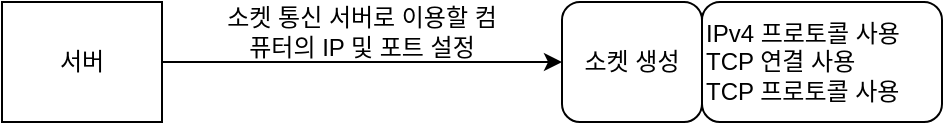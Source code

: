 <mxfile version="24.7.8">
  <diagram name="페이지-1" id="TmMRw1Ye0K6topoWtCGi">
    <mxGraphModel dx="1434" dy="772" grid="1" gridSize="10" guides="1" tooltips="1" connect="1" arrows="1" fold="1" page="1" pageScale="1" pageWidth="827" pageHeight="1169" math="0" shadow="0">
      <root>
        <mxCell id="0" />
        <mxCell id="1" parent="0" />
        <mxCell id="r1B8WvBZDqDysIyFDCDK-3" style="edgeStyle=orthogonalEdgeStyle;rounded=0;orthogonalLoop=1;jettySize=auto;html=1;exitX=1;exitY=0.5;exitDx=0;exitDy=0;" edge="1" parent="1" source="r1B8WvBZDqDysIyFDCDK-2">
          <mxGeometry relative="1" as="geometry">
            <mxPoint x="380" y="110" as="targetPoint" />
          </mxGeometry>
        </mxCell>
        <mxCell id="r1B8WvBZDqDysIyFDCDK-2" value="서버" style="rounded=0;whiteSpace=wrap;html=1;" vertex="1" parent="1">
          <mxGeometry x="100" y="80" width="80" height="60" as="geometry" />
        </mxCell>
        <mxCell id="r1B8WvBZDqDysIyFDCDK-4" value="소켓 통신 서버로 이용할 컴퓨터의 IP 및 포트 설정" style="text;html=1;align=center;verticalAlign=middle;whiteSpace=wrap;rounded=0;" vertex="1" parent="1">
          <mxGeometry x="210" y="80" width="140" height="30" as="geometry" />
        </mxCell>
        <mxCell id="r1B8WvBZDqDysIyFDCDK-6" value="소켓 생성" style="rounded=1;whiteSpace=wrap;html=1;" vertex="1" parent="1">
          <mxGeometry x="380" y="80" width="70" height="60" as="geometry" />
        </mxCell>
        <mxCell id="r1B8WvBZDqDysIyFDCDK-8" value="&lt;div&gt;IPv4 프로토콜 사용&lt;/div&gt;TCP 연결 사용&lt;div&gt;TCP 프로토콜 사용&lt;/div&gt;" style="rounded=1;whiteSpace=wrap;html=1;align=left;" vertex="1" parent="1">
          <mxGeometry x="450" y="80" width="120" height="60" as="geometry" />
        </mxCell>
      </root>
    </mxGraphModel>
  </diagram>
</mxfile>
